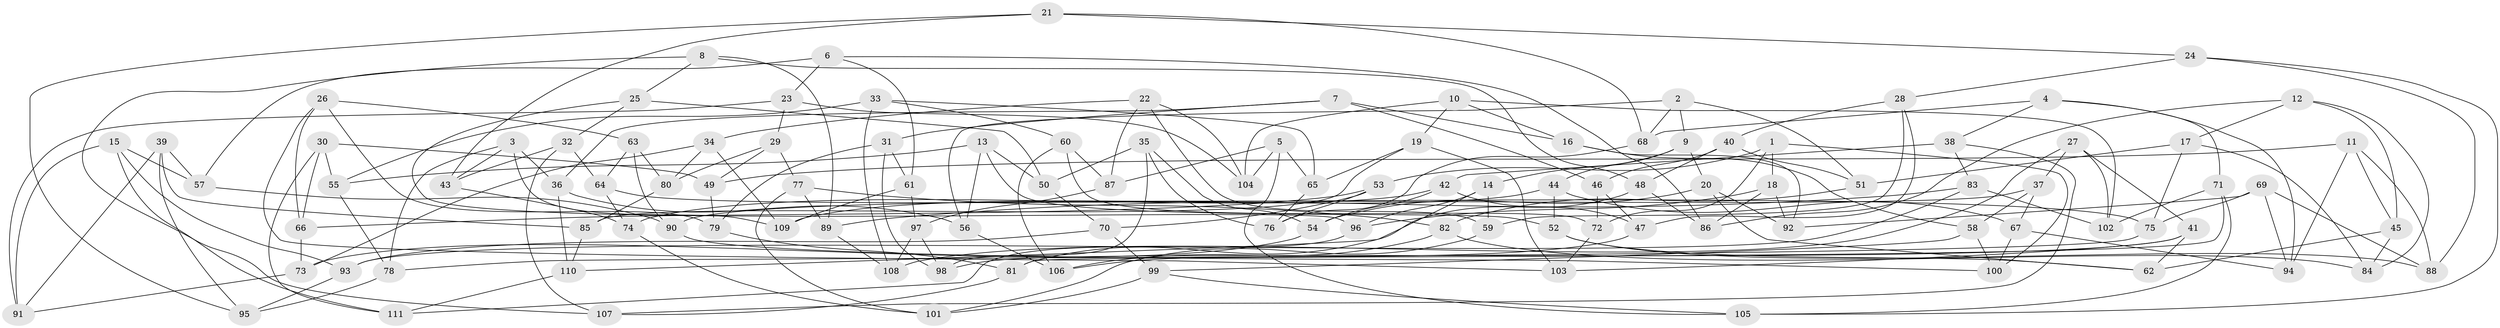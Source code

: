 // coarse degree distribution, {6: 0.5428571428571428, 4: 0.42857142857142855, 5: 0.02857142857142857}
// Generated by graph-tools (version 1.1) at 2025/24/03/03/25 07:24:31]
// undirected, 111 vertices, 222 edges
graph export_dot {
graph [start="1"]
  node [color=gray90,style=filled];
  1;
  2;
  3;
  4;
  5;
  6;
  7;
  8;
  9;
  10;
  11;
  12;
  13;
  14;
  15;
  16;
  17;
  18;
  19;
  20;
  21;
  22;
  23;
  24;
  25;
  26;
  27;
  28;
  29;
  30;
  31;
  32;
  33;
  34;
  35;
  36;
  37;
  38;
  39;
  40;
  41;
  42;
  43;
  44;
  45;
  46;
  47;
  48;
  49;
  50;
  51;
  52;
  53;
  54;
  55;
  56;
  57;
  58;
  59;
  60;
  61;
  62;
  63;
  64;
  65;
  66;
  67;
  68;
  69;
  70;
  71;
  72;
  73;
  74;
  75;
  76;
  77;
  78;
  79;
  80;
  81;
  82;
  83;
  84;
  85;
  86;
  87;
  88;
  89;
  90;
  91;
  92;
  93;
  94;
  95;
  96;
  97;
  98;
  99;
  100;
  101;
  102;
  103;
  104;
  105;
  106;
  107;
  108;
  109;
  110;
  111;
  1 -- 53;
  1 -- 72;
  1 -- 18;
  1 -- 100;
  2 -- 68;
  2 -- 56;
  2 -- 51;
  2 -- 9;
  3 -- 36;
  3 -- 43;
  3 -- 109;
  3 -- 78;
  4 -- 94;
  4 -- 68;
  4 -- 38;
  4 -- 71;
  5 -- 65;
  5 -- 104;
  5 -- 87;
  5 -- 105;
  6 -- 86;
  6 -- 61;
  6 -- 57;
  6 -- 23;
  7 -- 16;
  7 -- 31;
  7 -- 46;
  7 -- 36;
  8 -- 48;
  8 -- 107;
  8 -- 89;
  8 -- 25;
  9 -- 44;
  9 -- 14;
  9 -- 20;
  10 -- 102;
  10 -- 104;
  10 -- 16;
  10 -- 19;
  11 -- 88;
  11 -- 94;
  11 -- 49;
  11 -- 45;
  12 -- 84;
  12 -- 86;
  12 -- 17;
  12 -- 45;
  13 -- 55;
  13 -- 56;
  13 -- 52;
  13 -- 50;
  14 -- 81;
  14 -- 96;
  14 -- 59;
  15 -- 57;
  15 -- 93;
  15 -- 111;
  15 -- 91;
  16 -- 92;
  16 -- 58;
  17 -- 75;
  17 -- 84;
  17 -- 51;
  18 -- 92;
  18 -- 86;
  18 -- 96;
  19 -- 103;
  19 -- 65;
  19 -- 85;
  20 -- 54;
  20 -- 92;
  20 -- 62;
  21 -- 95;
  21 -- 43;
  21 -- 68;
  21 -- 24;
  22 -- 104;
  22 -- 59;
  22 -- 87;
  22 -- 34;
  23 -- 104;
  23 -- 29;
  23 -- 91;
  24 -- 28;
  24 -- 105;
  24 -- 88;
  25 -- 50;
  25 -- 32;
  25 -- 96;
  26 -- 63;
  26 -- 66;
  26 -- 103;
  26 -- 79;
  27 -- 41;
  27 -- 37;
  27 -- 102;
  27 -- 108;
  28 -- 47;
  28 -- 40;
  28 -- 59;
  29 -- 49;
  29 -- 80;
  29 -- 77;
  30 -- 111;
  30 -- 66;
  30 -- 49;
  30 -- 55;
  31 -- 79;
  31 -- 61;
  31 -- 98;
  32 -- 64;
  32 -- 107;
  32 -- 43;
  33 -- 108;
  33 -- 65;
  33 -- 55;
  33 -- 60;
  34 -- 80;
  34 -- 109;
  34 -- 73;
  35 -- 54;
  35 -- 98;
  35 -- 50;
  35 -- 76;
  36 -- 56;
  36 -- 110;
  37 -- 58;
  37 -- 67;
  37 -- 90;
  38 -- 107;
  38 -- 42;
  38 -- 83;
  39 -- 57;
  39 -- 85;
  39 -- 91;
  39 -- 95;
  40 -- 51;
  40 -- 46;
  40 -- 48;
  41 -- 103;
  41 -- 62;
  41 -- 98;
  42 -- 74;
  42 -- 54;
  42 -- 47;
  43 -- 74;
  44 -- 67;
  44 -- 109;
  44 -- 52;
  45 -- 84;
  45 -- 62;
  46 -- 72;
  46 -- 47;
  47 -- 106;
  48 -- 86;
  48 -- 110;
  49 -- 79;
  50 -- 70;
  51 -- 82;
  52 -- 62;
  52 -- 88;
  53 -- 76;
  53 -- 66;
  53 -- 70;
  54 -- 73;
  55 -- 78;
  56 -- 106;
  57 -- 90;
  58 -- 100;
  58 -- 99;
  59 -- 101;
  60 -- 87;
  60 -- 72;
  60 -- 106;
  61 -- 97;
  61 -- 109;
  63 -- 64;
  63 -- 80;
  63 -- 90;
  64 -- 75;
  64 -- 74;
  65 -- 76;
  66 -- 73;
  67 -- 100;
  67 -- 94;
  68 -- 76;
  69 -- 94;
  69 -- 88;
  69 -- 92;
  69 -- 75;
  70 -- 99;
  70 -- 93;
  71 -- 81;
  71 -- 102;
  71 -- 105;
  72 -- 103;
  73 -- 91;
  74 -- 101;
  75 -- 78;
  77 -- 89;
  77 -- 82;
  77 -- 101;
  78 -- 95;
  79 -- 81;
  80 -- 85;
  81 -- 107;
  82 -- 106;
  82 -- 84;
  83 -- 93;
  83 -- 102;
  83 -- 89;
  85 -- 110;
  87 -- 97;
  89 -- 108;
  90 -- 100;
  93 -- 95;
  96 -- 111;
  97 -- 98;
  97 -- 108;
  99 -- 105;
  99 -- 101;
  110 -- 111;
}
